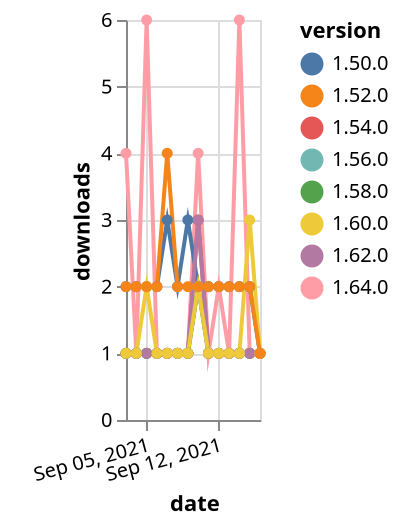 {"$schema": "https://vega.github.io/schema/vega-lite/v5.json", "description": "A simple bar chart with embedded data.", "data": {"values": [{"date": "2021-09-03", "total": 196, "delta": 1, "version": "1.56.0"}, {"date": "2021-09-04", "total": 197, "delta": 1, "version": "1.56.0"}, {"date": "2021-09-05", "total": 198, "delta": 1, "version": "1.56.0"}, {"date": "2021-09-06", "total": 199, "delta": 1, "version": "1.56.0"}, {"date": "2021-09-07", "total": 200, "delta": 1, "version": "1.56.0"}, {"date": "2021-09-08", "total": 201, "delta": 1, "version": "1.56.0"}, {"date": "2021-09-09", "total": 202, "delta": 1, "version": "1.56.0"}, {"date": "2021-09-10", "total": 204, "delta": 2, "version": "1.56.0"}, {"date": "2021-09-11", "total": 205, "delta": 1, "version": "1.56.0"}, {"date": "2021-09-12", "total": 206, "delta": 1, "version": "1.56.0"}, {"date": "2021-09-13", "total": 207, "delta": 1, "version": "1.56.0"}, {"date": "2021-09-14", "total": 208, "delta": 1, "version": "1.56.0"}, {"date": "2021-09-15", "total": 209, "delta": 1, "version": "1.56.0"}, {"date": "2021-09-16", "total": 210, "delta": 1, "version": "1.56.0"}, {"date": "2021-09-03", "total": 136, "delta": 4, "version": "1.64.0"}, {"date": "2021-09-04", "total": 137, "delta": 1, "version": "1.64.0"}, {"date": "2021-09-05", "total": 143, "delta": 6, "version": "1.64.0"}, {"date": "2021-09-06", "total": 144, "delta": 1, "version": "1.64.0"}, {"date": "2021-09-07", "total": 145, "delta": 1, "version": "1.64.0"}, {"date": "2021-09-08", "total": 146, "delta": 1, "version": "1.64.0"}, {"date": "2021-09-09", "total": 147, "delta": 1, "version": "1.64.0"}, {"date": "2021-09-10", "total": 151, "delta": 4, "version": "1.64.0"}, {"date": "2021-09-11", "total": 152, "delta": 1, "version": "1.64.0"}, {"date": "2021-09-12", "total": 154, "delta": 2, "version": "1.64.0"}, {"date": "2021-09-13", "total": 155, "delta": 1, "version": "1.64.0"}, {"date": "2021-09-14", "total": 161, "delta": 6, "version": "1.64.0"}, {"date": "2021-09-15", "total": 162, "delta": 1, "version": "1.64.0"}, {"date": "2021-09-16", "total": 163, "delta": 1, "version": "1.64.0"}, {"date": "2021-09-03", "total": 389, "delta": 1, "version": "1.54.0"}, {"date": "2021-09-04", "total": 390, "delta": 1, "version": "1.54.0"}, {"date": "2021-09-05", "total": 391, "delta": 1, "version": "1.54.0"}, {"date": "2021-09-06", "total": 392, "delta": 1, "version": "1.54.0"}, {"date": "2021-09-07", "total": 393, "delta": 1, "version": "1.54.0"}, {"date": "2021-09-08", "total": 394, "delta": 1, "version": "1.54.0"}, {"date": "2021-09-09", "total": 395, "delta": 1, "version": "1.54.0"}, {"date": "2021-09-10", "total": 398, "delta": 3, "version": "1.54.0"}, {"date": "2021-09-11", "total": 399, "delta": 1, "version": "1.54.0"}, {"date": "2021-09-12", "total": 400, "delta": 1, "version": "1.54.0"}, {"date": "2021-09-13", "total": 401, "delta": 1, "version": "1.54.0"}, {"date": "2021-09-14", "total": 402, "delta": 1, "version": "1.54.0"}, {"date": "2021-09-15", "total": 403, "delta": 1, "version": "1.54.0"}, {"date": "2021-09-16", "total": 404, "delta": 1, "version": "1.54.0"}, {"date": "2021-09-03", "total": 186, "delta": 1, "version": "1.58.0"}, {"date": "2021-09-04", "total": 187, "delta": 1, "version": "1.58.0"}, {"date": "2021-09-05", "total": 188, "delta": 1, "version": "1.58.0"}, {"date": "2021-09-06", "total": 189, "delta": 1, "version": "1.58.0"}, {"date": "2021-09-07", "total": 190, "delta": 1, "version": "1.58.0"}, {"date": "2021-09-08", "total": 191, "delta": 1, "version": "1.58.0"}, {"date": "2021-09-09", "total": 192, "delta": 1, "version": "1.58.0"}, {"date": "2021-09-10", "total": 194, "delta": 2, "version": "1.58.0"}, {"date": "2021-09-11", "total": 195, "delta": 1, "version": "1.58.0"}, {"date": "2021-09-12", "total": 196, "delta": 1, "version": "1.58.0"}, {"date": "2021-09-13", "total": 197, "delta": 1, "version": "1.58.0"}, {"date": "2021-09-14", "total": 198, "delta": 1, "version": "1.58.0"}, {"date": "2021-09-15", "total": 199, "delta": 1, "version": "1.58.0"}, {"date": "2021-09-16", "total": 200, "delta": 1, "version": "1.58.0"}, {"date": "2021-09-03", "total": 2621, "delta": 2, "version": "1.50.0"}, {"date": "2021-09-04", "total": 2623, "delta": 2, "version": "1.50.0"}, {"date": "2021-09-05", "total": 2625, "delta": 2, "version": "1.50.0"}, {"date": "2021-09-06", "total": 2627, "delta": 2, "version": "1.50.0"}, {"date": "2021-09-07", "total": 2630, "delta": 3, "version": "1.50.0"}, {"date": "2021-09-08", "total": 2632, "delta": 2, "version": "1.50.0"}, {"date": "2021-09-09", "total": 2635, "delta": 3, "version": "1.50.0"}, {"date": "2021-09-10", "total": 2637, "delta": 2, "version": "1.50.0"}, {"date": "2021-09-11", "total": 2639, "delta": 2, "version": "1.50.0"}, {"date": "2021-09-12", "total": 2641, "delta": 2, "version": "1.50.0"}, {"date": "2021-09-13", "total": 2643, "delta": 2, "version": "1.50.0"}, {"date": "2021-09-14", "total": 2645, "delta": 2, "version": "1.50.0"}, {"date": "2021-09-15", "total": 2647, "delta": 2, "version": "1.50.0"}, {"date": "2021-09-16", "total": 2648, "delta": 1, "version": "1.50.0"}, {"date": "2021-09-03", "total": 203, "delta": 1, "version": "1.62.0"}, {"date": "2021-09-04", "total": 204, "delta": 1, "version": "1.62.0"}, {"date": "2021-09-05", "total": 205, "delta": 1, "version": "1.62.0"}, {"date": "2021-09-06", "total": 206, "delta": 1, "version": "1.62.0"}, {"date": "2021-09-07", "total": 207, "delta": 1, "version": "1.62.0"}, {"date": "2021-09-08", "total": 208, "delta": 1, "version": "1.62.0"}, {"date": "2021-09-09", "total": 209, "delta": 1, "version": "1.62.0"}, {"date": "2021-09-10", "total": 212, "delta": 3, "version": "1.62.0"}, {"date": "2021-09-11", "total": 213, "delta": 1, "version": "1.62.0"}, {"date": "2021-09-12", "total": 214, "delta": 1, "version": "1.62.0"}, {"date": "2021-09-13", "total": 215, "delta": 1, "version": "1.62.0"}, {"date": "2021-09-14", "total": 216, "delta": 1, "version": "1.62.0"}, {"date": "2021-09-15", "total": 217, "delta": 1, "version": "1.62.0"}, {"date": "2021-09-16", "total": 218, "delta": 1, "version": "1.62.0"}, {"date": "2021-09-03", "total": 171, "delta": 1, "version": "1.60.0"}, {"date": "2021-09-04", "total": 172, "delta": 1, "version": "1.60.0"}, {"date": "2021-09-05", "total": 174, "delta": 2, "version": "1.60.0"}, {"date": "2021-09-06", "total": 175, "delta": 1, "version": "1.60.0"}, {"date": "2021-09-07", "total": 176, "delta": 1, "version": "1.60.0"}, {"date": "2021-09-08", "total": 177, "delta": 1, "version": "1.60.0"}, {"date": "2021-09-09", "total": 178, "delta": 1, "version": "1.60.0"}, {"date": "2021-09-10", "total": 180, "delta": 2, "version": "1.60.0"}, {"date": "2021-09-11", "total": 181, "delta": 1, "version": "1.60.0"}, {"date": "2021-09-12", "total": 182, "delta": 1, "version": "1.60.0"}, {"date": "2021-09-13", "total": 183, "delta": 1, "version": "1.60.0"}, {"date": "2021-09-14", "total": 184, "delta": 1, "version": "1.60.0"}, {"date": "2021-09-15", "total": 187, "delta": 3, "version": "1.60.0"}, {"date": "2021-09-16", "total": 188, "delta": 1, "version": "1.60.0"}, {"date": "2021-09-03", "total": 2446, "delta": 2, "version": "1.52.0"}, {"date": "2021-09-04", "total": 2448, "delta": 2, "version": "1.52.0"}, {"date": "2021-09-05", "total": 2450, "delta": 2, "version": "1.52.0"}, {"date": "2021-09-06", "total": 2452, "delta": 2, "version": "1.52.0"}, {"date": "2021-09-07", "total": 2456, "delta": 4, "version": "1.52.0"}, {"date": "2021-09-08", "total": 2458, "delta": 2, "version": "1.52.0"}, {"date": "2021-09-09", "total": 2460, "delta": 2, "version": "1.52.0"}, {"date": "2021-09-10", "total": 2462, "delta": 2, "version": "1.52.0"}, {"date": "2021-09-11", "total": 2464, "delta": 2, "version": "1.52.0"}, {"date": "2021-09-12", "total": 2466, "delta": 2, "version": "1.52.0"}, {"date": "2021-09-13", "total": 2468, "delta": 2, "version": "1.52.0"}, {"date": "2021-09-14", "total": 2470, "delta": 2, "version": "1.52.0"}, {"date": "2021-09-15", "total": 2472, "delta": 2, "version": "1.52.0"}, {"date": "2021-09-16", "total": 2473, "delta": 1, "version": "1.52.0"}]}, "width": "container", "mark": {"type": "line", "point": {"filled": true}}, "encoding": {"x": {"field": "date", "type": "temporal", "timeUnit": "yearmonthdate", "title": "date", "axis": {"labelAngle": -15}}, "y": {"field": "delta", "type": "quantitative", "title": "downloads"}, "color": {"field": "version", "type": "nominal"}, "tooltip": {"field": "delta"}}}
